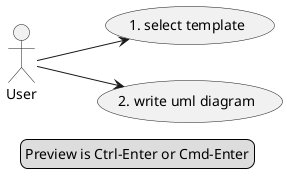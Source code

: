 # PlantUML Editor

1. select template
2. write uml diagram

Preview is Ctrl-Enter or Cmd-Enter

@startuml

left to right direction

actor User

User --> (1. select template)
User --> (2. write uml diagram)

legend center
  Preview is Ctrl-Enter or Cmd-Enter
endlegend

@enduml